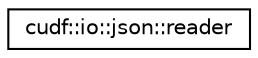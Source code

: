 digraph "Graphical Class Hierarchy"
{
  edge [fontname="Helvetica",fontsize="10",labelfontname="Helvetica",labelfontsize="10"];
  node [fontname="Helvetica",fontsize="10",shape=record];
  rankdir="LR";
  Node0 [label="cudf::io::json::reader",height=0.2,width=0.4,color="black", fillcolor="white", style="filled",URL="$classcudf_1_1io_1_1json_1_1reader.html",tooltip="Class used to parse Json input and convert it into gdf columns. "];
}
